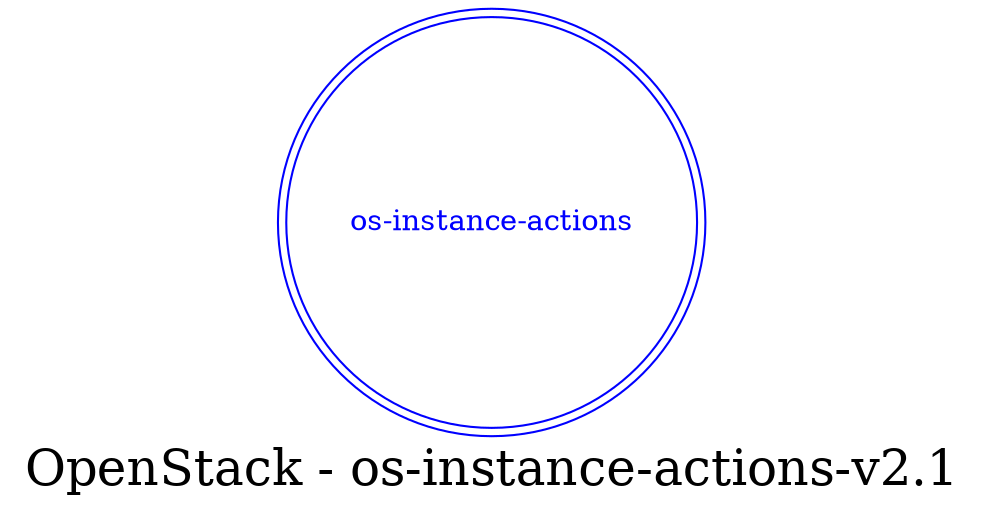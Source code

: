 digraph LexiconGraph {
graph[label="OpenStack - os-instance-actions-v2.1", fontsize=24]
splines=true
"os-instance-actions" [color=blue, fontcolor=blue, shape=doublecircle]
}
